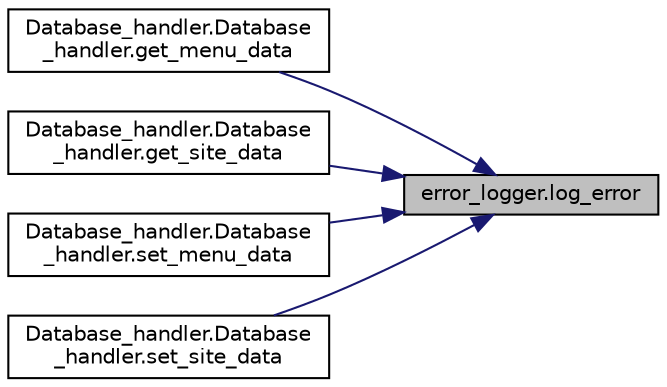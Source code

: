 digraph "error_logger.log_error"
{
 // LATEX_PDF_SIZE
  edge [fontname="Helvetica",fontsize="10",labelfontname="Helvetica",labelfontsize="10"];
  node [fontname="Helvetica",fontsize="10",shape=record];
  rankdir="RL";
  Node1 [label="error_logger.log_error",height=0.2,width=0.4,color="black", fillcolor="grey75", style="filled", fontcolor="black",tooltip=" "];
  Node1 -> Node2 [dir="back",color="midnightblue",fontsize="10",style="solid",fontname="Helvetica"];
  Node2 [label="Database_handler.Database\l_handler.get_menu_data",height=0.2,width=0.4,color="black", fillcolor="white", style="filled",URL="$class_database__handler_1_1_database__handler.html#a0ab8bee18fbae53ffdc80427d7523b8f",tooltip="Menu data ##########."];
  Node1 -> Node3 [dir="back",color="midnightblue",fontsize="10",style="solid",fontname="Helvetica"];
  Node3 [label="Database_handler.Database\l_handler.get_site_data",height=0.2,width=0.4,color="black", fillcolor="white", style="filled",URL="$class_database__handler_1_1_database__handler.html#a4a5ed4adb8d4b9f541a9ad7f0f935d40",tooltip="Site Data ##########."];
  Node1 -> Node4 [dir="back",color="midnightblue",fontsize="10",style="solid",fontname="Helvetica"];
  Node4 [label="Database_handler.Database\l_handler.set_menu_data",height=0.2,width=0.4,color="black", fillcolor="white", style="filled",URL="$class_database__handler_1_1_database__handler.html#a609e0ca5a40ef53f97d7dfc7a5bc4618",tooltip=" "];
  Node1 -> Node5 [dir="back",color="midnightblue",fontsize="10",style="solid",fontname="Helvetica"];
  Node5 [label="Database_handler.Database\l_handler.set_site_data",height=0.2,width=0.4,color="black", fillcolor="white", style="filled",URL="$class_database__handler_1_1_database__handler.html#a098e28467bdedc1791a4d198c4d303e2",tooltip=" "];
}
